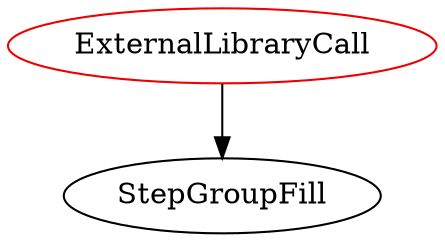 digraph externallibrarycall{
ExternalLibraryCall -> StepGroupFill;
ExternalLibraryCall	[shape=oval, color=red2, label="ExternalLibraryCall"];
}
